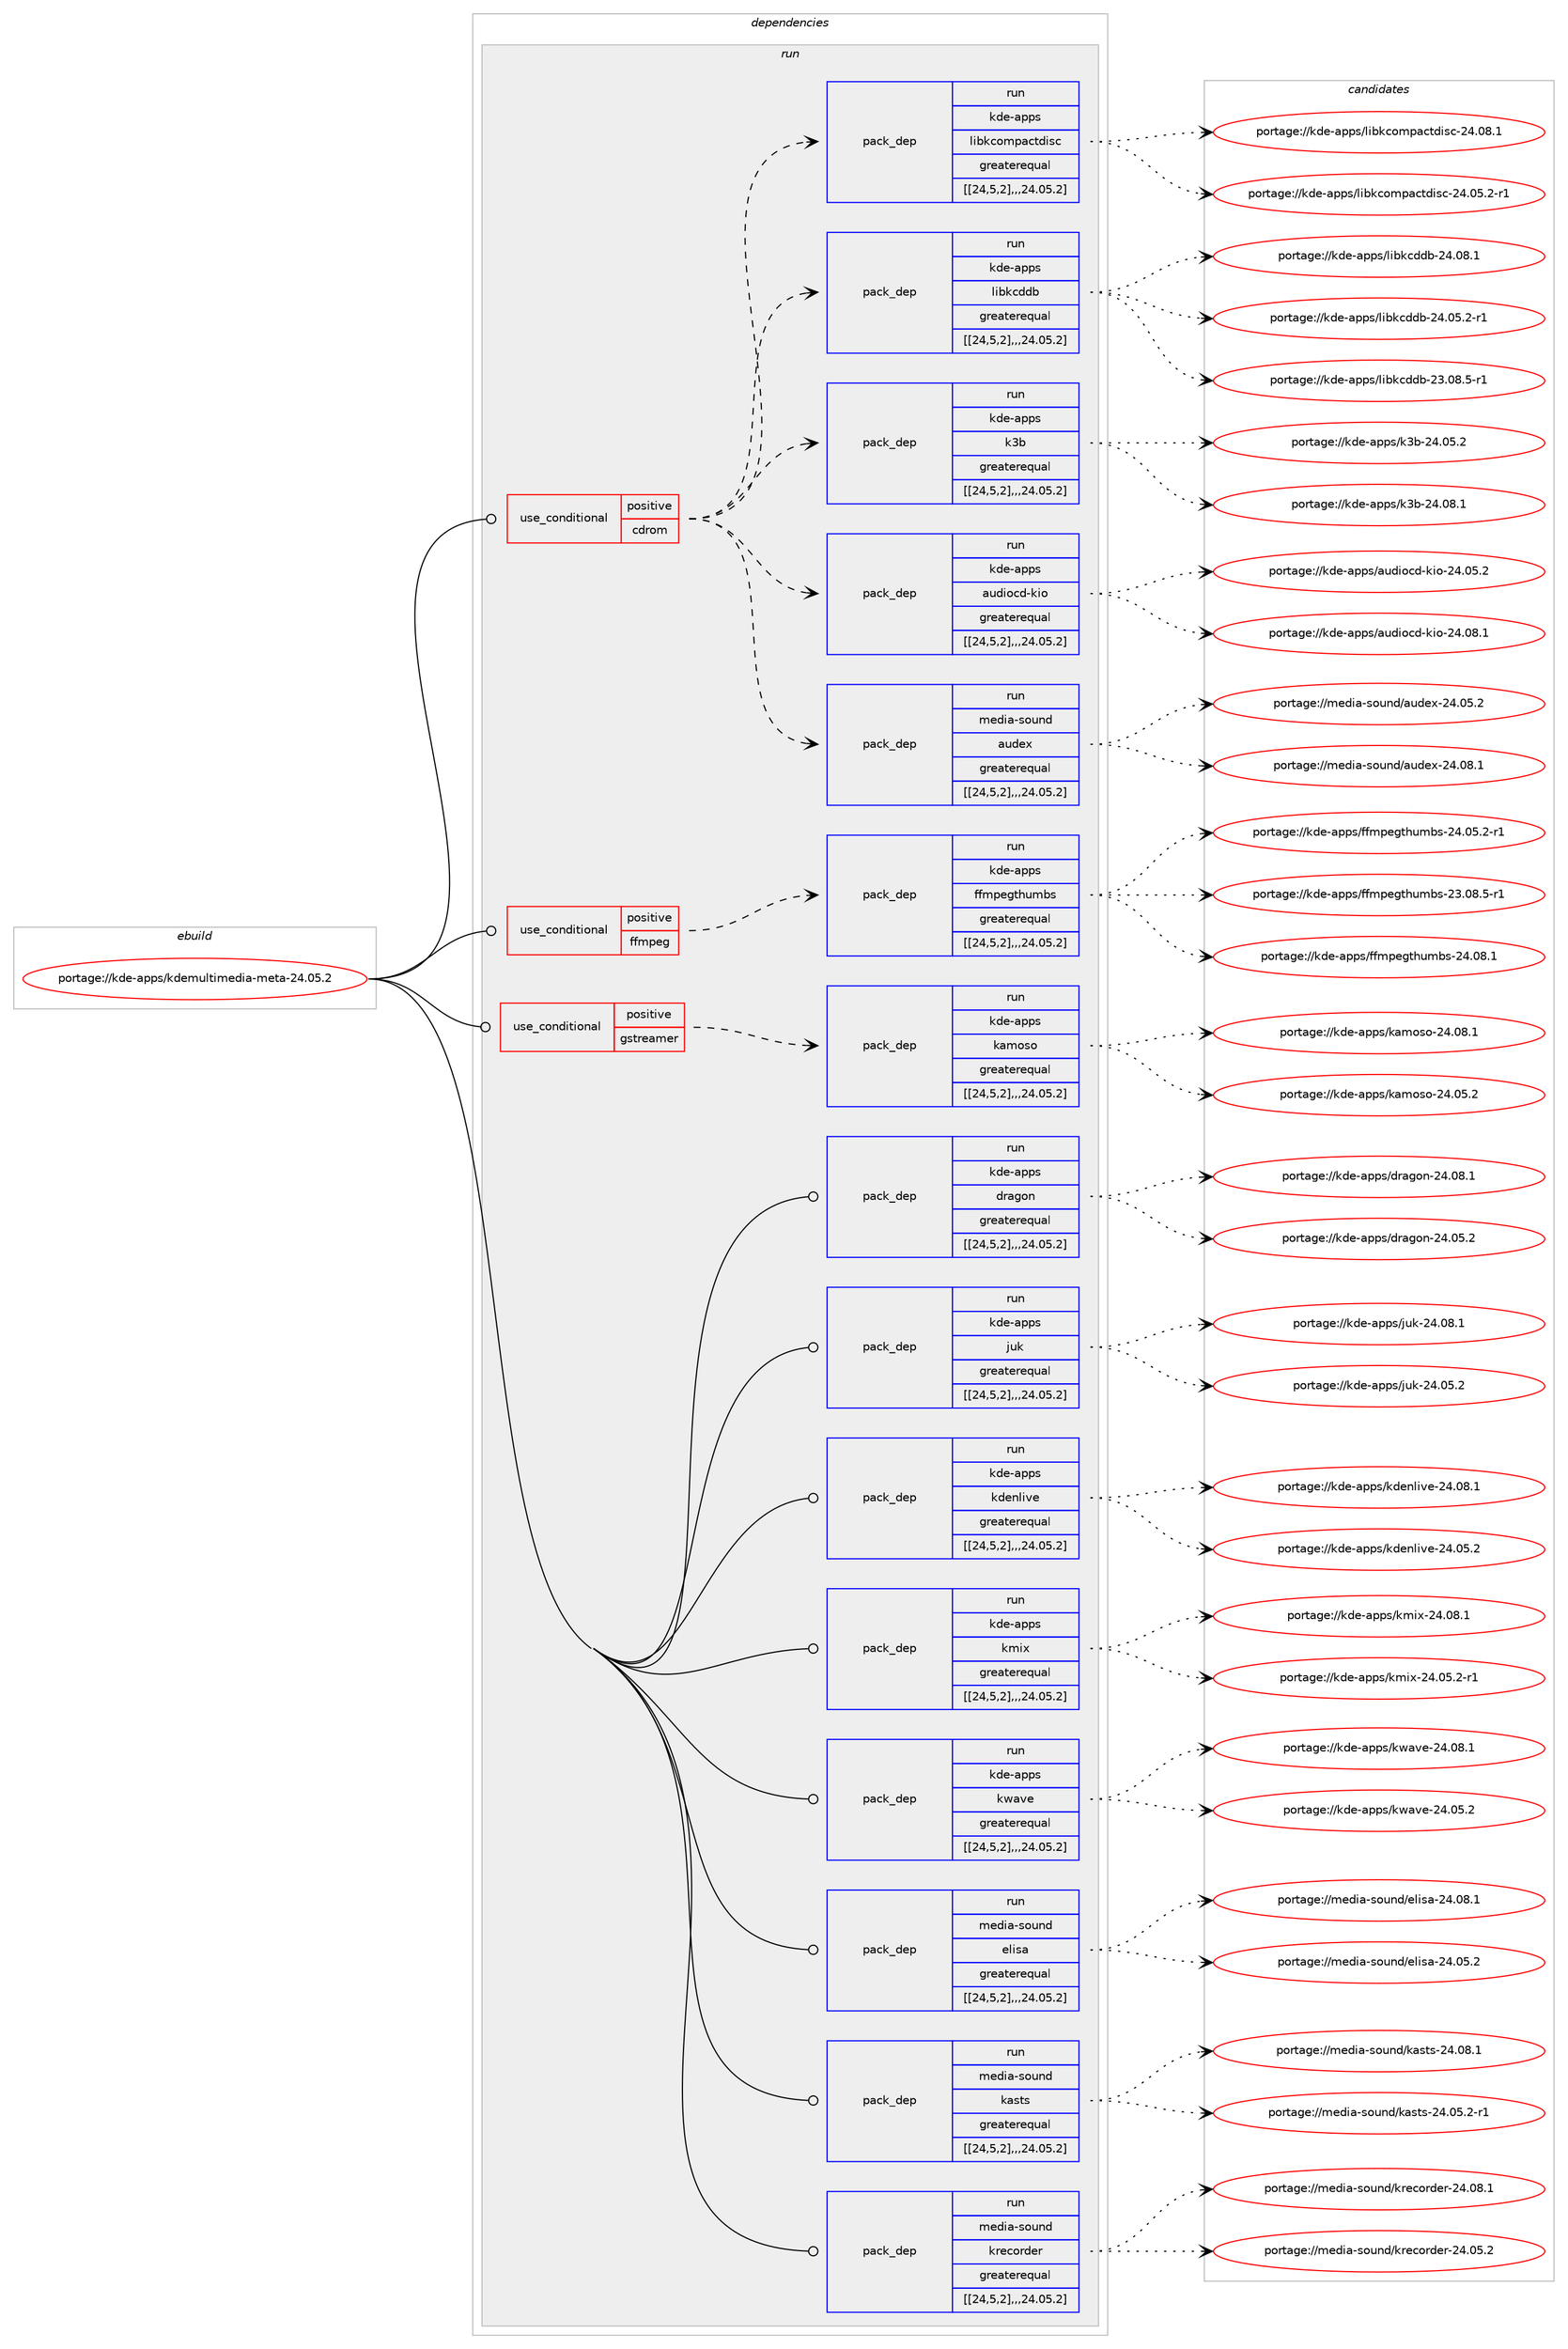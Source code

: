 digraph prolog {

# *************
# Graph options
# *************

newrank=true;
concentrate=true;
compound=true;
graph [rankdir=LR,fontname=Helvetica,fontsize=10,ranksep=1.5];#, ranksep=2.5, nodesep=0.2];
edge  [arrowhead=vee];
node  [fontname=Helvetica,fontsize=10];

# **********
# The ebuild
# **********

subgraph cluster_leftcol {
color=gray;
label=<<i>ebuild</i>>;
id [label="portage://kde-apps/kdemultimedia-meta-24.05.2", color=red, width=4, href="../kde-apps/kdemultimedia-meta-24.05.2.svg"];
}

# ****************
# The dependencies
# ****************

subgraph cluster_midcol {
color=gray;
label=<<i>dependencies</i>>;
subgraph cluster_compile {
fillcolor="#eeeeee";
style=filled;
label=<<i>compile</i>>;
}
subgraph cluster_compileandrun {
fillcolor="#eeeeee";
style=filled;
label=<<i>compile and run</i>>;
}
subgraph cluster_run {
fillcolor="#eeeeee";
style=filled;
label=<<i>run</i>>;
subgraph cond69038 {
dependency257409 [label=<<TABLE BORDER="0" CELLBORDER="1" CELLSPACING="0" CELLPADDING="4"><TR><TD ROWSPAN="3" CELLPADDING="10">use_conditional</TD></TR><TR><TD>positive</TD></TR><TR><TD>cdrom</TD></TR></TABLE>>, shape=none, color=red];
subgraph pack186608 {
dependency257410 [label=<<TABLE BORDER="0" CELLBORDER="1" CELLSPACING="0" CELLPADDING="4" WIDTH="220"><TR><TD ROWSPAN="6" CELLPADDING="30">pack_dep</TD></TR><TR><TD WIDTH="110">run</TD></TR><TR><TD>media-sound</TD></TR><TR><TD>audex</TD></TR><TR><TD>greaterequal</TD></TR><TR><TD>[[24,5,2],,,24.05.2]</TD></TR></TABLE>>, shape=none, color=blue];
}
dependency257409:e -> dependency257410:w [weight=20,style="dashed",arrowhead="vee"];
subgraph pack186609 {
dependency257411 [label=<<TABLE BORDER="0" CELLBORDER="1" CELLSPACING="0" CELLPADDING="4" WIDTH="220"><TR><TD ROWSPAN="6" CELLPADDING="30">pack_dep</TD></TR><TR><TD WIDTH="110">run</TD></TR><TR><TD>kde-apps</TD></TR><TR><TD>audiocd-kio</TD></TR><TR><TD>greaterequal</TD></TR><TR><TD>[[24,5,2],,,24.05.2]</TD></TR></TABLE>>, shape=none, color=blue];
}
dependency257409:e -> dependency257411:w [weight=20,style="dashed",arrowhead="vee"];
subgraph pack186610 {
dependency257412 [label=<<TABLE BORDER="0" CELLBORDER="1" CELLSPACING="0" CELLPADDING="4" WIDTH="220"><TR><TD ROWSPAN="6" CELLPADDING="30">pack_dep</TD></TR><TR><TD WIDTH="110">run</TD></TR><TR><TD>kde-apps</TD></TR><TR><TD>k3b</TD></TR><TR><TD>greaterequal</TD></TR><TR><TD>[[24,5,2],,,24.05.2]</TD></TR></TABLE>>, shape=none, color=blue];
}
dependency257409:e -> dependency257412:w [weight=20,style="dashed",arrowhead="vee"];
subgraph pack186611 {
dependency257413 [label=<<TABLE BORDER="0" CELLBORDER="1" CELLSPACING="0" CELLPADDING="4" WIDTH="220"><TR><TD ROWSPAN="6" CELLPADDING="30">pack_dep</TD></TR><TR><TD WIDTH="110">run</TD></TR><TR><TD>kde-apps</TD></TR><TR><TD>libkcddb</TD></TR><TR><TD>greaterequal</TD></TR><TR><TD>[[24,5,2],,,24.05.2]</TD></TR></TABLE>>, shape=none, color=blue];
}
dependency257409:e -> dependency257413:w [weight=20,style="dashed",arrowhead="vee"];
subgraph pack186612 {
dependency257414 [label=<<TABLE BORDER="0" CELLBORDER="1" CELLSPACING="0" CELLPADDING="4" WIDTH="220"><TR><TD ROWSPAN="6" CELLPADDING="30">pack_dep</TD></TR><TR><TD WIDTH="110">run</TD></TR><TR><TD>kde-apps</TD></TR><TR><TD>libkcompactdisc</TD></TR><TR><TD>greaterequal</TD></TR><TR><TD>[[24,5,2],,,24.05.2]</TD></TR></TABLE>>, shape=none, color=blue];
}
dependency257409:e -> dependency257414:w [weight=20,style="dashed",arrowhead="vee"];
}
id:e -> dependency257409:w [weight=20,style="solid",arrowhead="odot"];
subgraph cond69039 {
dependency257415 [label=<<TABLE BORDER="0" CELLBORDER="1" CELLSPACING="0" CELLPADDING="4"><TR><TD ROWSPAN="3" CELLPADDING="10">use_conditional</TD></TR><TR><TD>positive</TD></TR><TR><TD>ffmpeg</TD></TR></TABLE>>, shape=none, color=red];
subgraph pack186613 {
dependency257416 [label=<<TABLE BORDER="0" CELLBORDER="1" CELLSPACING="0" CELLPADDING="4" WIDTH="220"><TR><TD ROWSPAN="6" CELLPADDING="30">pack_dep</TD></TR><TR><TD WIDTH="110">run</TD></TR><TR><TD>kde-apps</TD></TR><TR><TD>ffmpegthumbs</TD></TR><TR><TD>greaterequal</TD></TR><TR><TD>[[24,5,2],,,24.05.2]</TD></TR></TABLE>>, shape=none, color=blue];
}
dependency257415:e -> dependency257416:w [weight=20,style="dashed",arrowhead="vee"];
}
id:e -> dependency257415:w [weight=20,style="solid",arrowhead="odot"];
subgraph cond69040 {
dependency257417 [label=<<TABLE BORDER="0" CELLBORDER="1" CELLSPACING="0" CELLPADDING="4"><TR><TD ROWSPAN="3" CELLPADDING="10">use_conditional</TD></TR><TR><TD>positive</TD></TR><TR><TD>gstreamer</TD></TR></TABLE>>, shape=none, color=red];
subgraph pack186614 {
dependency257418 [label=<<TABLE BORDER="0" CELLBORDER="1" CELLSPACING="0" CELLPADDING="4" WIDTH="220"><TR><TD ROWSPAN="6" CELLPADDING="30">pack_dep</TD></TR><TR><TD WIDTH="110">run</TD></TR><TR><TD>kde-apps</TD></TR><TR><TD>kamoso</TD></TR><TR><TD>greaterequal</TD></TR><TR><TD>[[24,5,2],,,24.05.2]</TD></TR></TABLE>>, shape=none, color=blue];
}
dependency257417:e -> dependency257418:w [weight=20,style="dashed",arrowhead="vee"];
}
id:e -> dependency257417:w [weight=20,style="solid",arrowhead="odot"];
subgraph pack186615 {
dependency257419 [label=<<TABLE BORDER="0" CELLBORDER="1" CELLSPACING="0" CELLPADDING="4" WIDTH="220"><TR><TD ROWSPAN="6" CELLPADDING="30">pack_dep</TD></TR><TR><TD WIDTH="110">run</TD></TR><TR><TD>kde-apps</TD></TR><TR><TD>dragon</TD></TR><TR><TD>greaterequal</TD></TR><TR><TD>[[24,5,2],,,24.05.2]</TD></TR></TABLE>>, shape=none, color=blue];
}
id:e -> dependency257419:w [weight=20,style="solid",arrowhead="odot"];
subgraph pack186616 {
dependency257420 [label=<<TABLE BORDER="0" CELLBORDER="1" CELLSPACING="0" CELLPADDING="4" WIDTH="220"><TR><TD ROWSPAN="6" CELLPADDING="30">pack_dep</TD></TR><TR><TD WIDTH="110">run</TD></TR><TR><TD>kde-apps</TD></TR><TR><TD>juk</TD></TR><TR><TD>greaterequal</TD></TR><TR><TD>[[24,5,2],,,24.05.2]</TD></TR></TABLE>>, shape=none, color=blue];
}
id:e -> dependency257420:w [weight=20,style="solid",arrowhead="odot"];
subgraph pack186617 {
dependency257421 [label=<<TABLE BORDER="0" CELLBORDER="1" CELLSPACING="0" CELLPADDING="4" WIDTH="220"><TR><TD ROWSPAN="6" CELLPADDING="30">pack_dep</TD></TR><TR><TD WIDTH="110">run</TD></TR><TR><TD>kde-apps</TD></TR><TR><TD>kdenlive</TD></TR><TR><TD>greaterequal</TD></TR><TR><TD>[[24,5,2],,,24.05.2]</TD></TR></TABLE>>, shape=none, color=blue];
}
id:e -> dependency257421:w [weight=20,style="solid",arrowhead="odot"];
subgraph pack186618 {
dependency257422 [label=<<TABLE BORDER="0" CELLBORDER="1" CELLSPACING="0" CELLPADDING="4" WIDTH="220"><TR><TD ROWSPAN="6" CELLPADDING="30">pack_dep</TD></TR><TR><TD WIDTH="110">run</TD></TR><TR><TD>kde-apps</TD></TR><TR><TD>kmix</TD></TR><TR><TD>greaterequal</TD></TR><TR><TD>[[24,5,2],,,24.05.2]</TD></TR></TABLE>>, shape=none, color=blue];
}
id:e -> dependency257422:w [weight=20,style="solid",arrowhead="odot"];
subgraph pack186619 {
dependency257423 [label=<<TABLE BORDER="0" CELLBORDER="1" CELLSPACING="0" CELLPADDING="4" WIDTH="220"><TR><TD ROWSPAN="6" CELLPADDING="30">pack_dep</TD></TR><TR><TD WIDTH="110">run</TD></TR><TR><TD>kde-apps</TD></TR><TR><TD>kwave</TD></TR><TR><TD>greaterequal</TD></TR><TR><TD>[[24,5,2],,,24.05.2]</TD></TR></TABLE>>, shape=none, color=blue];
}
id:e -> dependency257423:w [weight=20,style="solid",arrowhead="odot"];
subgraph pack186620 {
dependency257424 [label=<<TABLE BORDER="0" CELLBORDER="1" CELLSPACING="0" CELLPADDING="4" WIDTH="220"><TR><TD ROWSPAN="6" CELLPADDING="30">pack_dep</TD></TR><TR><TD WIDTH="110">run</TD></TR><TR><TD>media-sound</TD></TR><TR><TD>elisa</TD></TR><TR><TD>greaterequal</TD></TR><TR><TD>[[24,5,2],,,24.05.2]</TD></TR></TABLE>>, shape=none, color=blue];
}
id:e -> dependency257424:w [weight=20,style="solid",arrowhead="odot"];
subgraph pack186621 {
dependency257425 [label=<<TABLE BORDER="0" CELLBORDER="1" CELLSPACING="0" CELLPADDING="4" WIDTH="220"><TR><TD ROWSPAN="6" CELLPADDING="30">pack_dep</TD></TR><TR><TD WIDTH="110">run</TD></TR><TR><TD>media-sound</TD></TR><TR><TD>kasts</TD></TR><TR><TD>greaterequal</TD></TR><TR><TD>[[24,5,2],,,24.05.2]</TD></TR></TABLE>>, shape=none, color=blue];
}
id:e -> dependency257425:w [weight=20,style="solid",arrowhead="odot"];
subgraph pack186622 {
dependency257426 [label=<<TABLE BORDER="0" CELLBORDER="1" CELLSPACING="0" CELLPADDING="4" WIDTH="220"><TR><TD ROWSPAN="6" CELLPADDING="30">pack_dep</TD></TR><TR><TD WIDTH="110">run</TD></TR><TR><TD>media-sound</TD></TR><TR><TD>krecorder</TD></TR><TR><TD>greaterequal</TD></TR><TR><TD>[[24,5,2],,,24.05.2]</TD></TR></TABLE>>, shape=none, color=blue];
}
id:e -> dependency257426:w [weight=20,style="solid",arrowhead="odot"];
}
}

# **************
# The candidates
# **************

subgraph cluster_choices {
rank=same;
color=gray;
label=<<i>candidates</i>>;

subgraph choice186608 {
color=black;
nodesep=1;
choice109101100105974511511111711010047971171001011204550524648564649 [label="portage://media-sound/audex-24.08.1", color=red, width=4,href="../media-sound/audex-24.08.1.svg"];
choice109101100105974511511111711010047971171001011204550524648534650 [label="portage://media-sound/audex-24.05.2", color=red, width=4,href="../media-sound/audex-24.05.2.svg"];
dependency257410:e -> choice109101100105974511511111711010047971171001011204550524648564649:w [style=dotted,weight="100"];
dependency257410:e -> choice109101100105974511511111711010047971171001011204550524648534650:w [style=dotted,weight="100"];
}
subgraph choice186609 {
color=black;
nodesep=1;
choice1071001014597112112115479711710010511199100451071051114550524648564649 [label="portage://kde-apps/audiocd-kio-24.08.1", color=red, width=4,href="../kde-apps/audiocd-kio-24.08.1.svg"];
choice1071001014597112112115479711710010511199100451071051114550524648534650 [label="portage://kde-apps/audiocd-kio-24.05.2", color=red, width=4,href="../kde-apps/audiocd-kio-24.05.2.svg"];
dependency257411:e -> choice1071001014597112112115479711710010511199100451071051114550524648564649:w [style=dotted,weight="100"];
dependency257411:e -> choice1071001014597112112115479711710010511199100451071051114550524648534650:w [style=dotted,weight="100"];
}
subgraph choice186610 {
color=black;
nodesep=1;
choice10710010145971121121154710751984550524648564649 [label="portage://kde-apps/k3b-24.08.1", color=red, width=4,href="../kde-apps/k3b-24.08.1.svg"];
choice10710010145971121121154710751984550524648534650 [label="portage://kde-apps/k3b-24.05.2", color=red, width=4,href="../kde-apps/k3b-24.05.2.svg"];
dependency257412:e -> choice10710010145971121121154710751984550524648564649:w [style=dotted,weight="100"];
dependency257412:e -> choice10710010145971121121154710751984550524648534650:w [style=dotted,weight="100"];
}
subgraph choice186611 {
color=black;
nodesep=1;
choice1071001014597112112115471081059810799100100984550524648564649 [label="portage://kde-apps/libkcddb-24.08.1", color=red, width=4,href="../kde-apps/libkcddb-24.08.1.svg"];
choice10710010145971121121154710810598107991001009845505246485346504511449 [label="portage://kde-apps/libkcddb-24.05.2-r1", color=red, width=4,href="../kde-apps/libkcddb-24.05.2-r1.svg"];
choice10710010145971121121154710810598107991001009845505146485646534511449 [label="portage://kde-apps/libkcddb-23.08.5-r1", color=red, width=4,href="../kde-apps/libkcddb-23.08.5-r1.svg"];
dependency257413:e -> choice1071001014597112112115471081059810799100100984550524648564649:w [style=dotted,weight="100"];
dependency257413:e -> choice10710010145971121121154710810598107991001009845505246485346504511449:w [style=dotted,weight="100"];
dependency257413:e -> choice10710010145971121121154710810598107991001009845505146485646534511449:w [style=dotted,weight="100"];
}
subgraph choice186612 {
color=black;
nodesep=1;
choice10710010145971121121154710810598107991111091129799116100105115994550524648564649 [label="portage://kde-apps/libkcompactdisc-24.08.1", color=red, width=4,href="../kde-apps/libkcompactdisc-24.08.1.svg"];
choice107100101459711211211547108105981079911110911297991161001051159945505246485346504511449 [label="portage://kde-apps/libkcompactdisc-24.05.2-r1", color=red, width=4,href="../kde-apps/libkcompactdisc-24.05.2-r1.svg"];
dependency257414:e -> choice10710010145971121121154710810598107991111091129799116100105115994550524648564649:w [style=dotted,weight="100"];
dependency257414:e -> choice107100101459711211211547108105981079911110911297991161001051159945505246485346504511449:w [style=dotted,weight="100"];
}
subgraph choice186613 {
color=black;
nodesep=1;
choice107100101459711211211547102102109112101103116104117109981154550524648564649 [label="portage://kde-apps/ffmpegthumbs-24.08.1", color=red, width=4,href="../kde-apps/ffmpegthumbs-24.08.1.svg"];
choice1071001014597112112115471021021091121011031161041171099811545505246485346504511449 [label="portage://kde-apps/ffmpegthumbs-24.05.2-r1", color=red, width=4,href="../kde-apps/ffmpegthumbs-24.05.2-r1.svg"];
choice1071001014597112112115471021021091121011031161041171099811545505146485646534511449 [label="portage://kde-apps/ffmpegthumbs-23.08.5-r1", color=red, width=4,href="../kde-apps/ffmpegthumbs-23.08.5-r1.svg"];
dependency257416:e -> choice107100101459711211211547102102109112101103116104117109981154550524648564649:w [style=dotted,weight="100"];
dependency257416:e -> choice1071001014597112112115471021021091121011031161041171099811545505246485346504511449:w [style=dotted,weight="100"];
dependency257416:e -> choice1071001014597112112115471021021091121011031161041171099811545505146485646534511449:w [style=dotted,weight="100"];
}
subgraph choice186614 {
color=black;
nodesep=1;
choice107100101459711211211547107971091111151114550524648564649 [label="portage://kde-apps/kamoso-24.08.1", color=red, width=4,href="../kde-apps/kamoso-24.08.1.svg"];
choice107100101459711211211547107971091111151114550524648534650 [label="portage://kde-apps/kamoso-24.05.2", color=red, width=4,href="../kde-apps/kamoso-24.05.2.svg"];
dependency257418:e -> choice107100101459711211211547107971091111151114550524648564649:w [style=dotted,weight="100"];
dependency257418:e -> choice107100101459711211211547107971091111151114550524648534650:w [style=dotted,weight="100"];
}
subgraph choice186615 {
color=black;
nodesep=1;
choice107100101459711211211547100114971031111104550524648564649 [label="portage://kde-apps/dragon-24.08.1", color=red, width=4,href="../kde-apps/dragon-24.08.1.svg"];
choice107100101459711211211547100114971031111104550524648534650 [label="portage://kde-apps/dragon-24.05.2", color=red, width=4,href="../kde-apps/dragon-24.05.2.svg"];
dependency257419:e -> choice107100101459711211211547100114971031111104550524648564649:w [style=dotted,weight="100"];
dependency257419:e -> choice107100101459711211211547100114971031111104550524648534650:w [style=dotted,weight="100"];
}
subgraph choice186616 {
color=black;
nodesep=1;
choice1071001014597112112115471061171074550524648564649 [label="portage://kde-apps/juk-24.08.1", color=red, width=4,href="../kde-apps/juk-24.08.1.svg"];
choice1071001014597112112115471061171074550524648534650 [label="portage://kde-apps/juk-24.05.2", color=red, width=4,href="../kde-apps/juk-24.05.2.svg"];
dependency257420:e -> choice1071001014597112112115471061171074550524648564649:w [style=dotted,weight="100"];
dependency257420:e -> choice1071001014597112112115471061171074550524648534650:w [style=dotted,weight="100"];
}
subgraph choice186617 {
color=black;
nodesep=1;
choice1071001014597112112115471071001011101081051181014550524648564649 [label="portage://kde-apps/kdenlive-24.08.1", color=red, width=4,href="../kde-apps/kdenlive-24.08.1.svg"];
choice1071001014597112112115471071001011101081051181014550524648534650 [label="portage://kde-apps/kdenlive-24.05.2", color=red, width=4,href="../kde-apps/kdenlive-24.05.2.svg"];
dependency257421:e -> choice1071001014597112112115471071001011101081051181014550524648564649:w [style=dotted,weight="100"];
dependency257421:e -> choice1071001014597112112115471071001011101081051181014550524648534650:w [style=dotted,weight="100"];
}
subgraph choice186618 {
color=black;
nodesep=1;
choice1071001014597112112115471071091051204550524648564649 [label="portage://kde-apps/kmix-24.08.1", color=red, width=4,href="../kde-apps/kmix-24.08.1.svg"];
choice10710010145971121121154710710910512045505246485346504511449 [label="portage://kde-apps/kmix-24.05.2-r1", color=red, width=4,href="../kde-apps/kmix-24.05.2-r1.svg"];
dependency257422:e -> choice1071001014597112112115471071091051204550524648564649:w [style=dotted,weight="100"];
dependency257422:e -> choice10710010145971121121154710710910512045505246485346504511449:w [style=dotted,weight="100"];
}
subgraph choice186619 {
color=black;
nodesep=1;
choice107100101459711211211547107119971181014550524648564649 [label="portage://kde-apps/kwave-24.08.1", color=red, width=4,href="../kde-apps/kwave-24.08.1.svg"];
choice107100101459711211211547107119971181014550524648534650 [label="portage://kde-apps/kwave-24.05.2", color=red, width=4,href="../kde-apps/kwave-24.05.2.svg"];
dependency257423:e -> choice107100101459711211211547107119971181014550524648564649:w [style=dotted,weight="100"];
dependency257423:e -> choice107100101459711211211547107119971181014550524648534650:w [style=dotted,weight="100"];
}
subgraph choice186620 {
color=black;
nodesep=1;
choice109101100105974511511111711010047101108105115974550524648564649 [label="portage://media-sound/elisa-24.08.1", color=red, width=4,href="../media-sound/elisa-24.08.1.svg"];
choice109101100105974511511111711010047101108105115974550524648534650 [label="portage://media-sound/elisa-24.05.2", color=red, width=4,href="../media-sound/elisa-24.05.2.svg"];
dependency257424:e -> choice109101100105974511511111711010047101108105115974550524648564649:w [style=dotted,weight="100"];
dependency257424:e -> choice109101100105974511511111711010047101108105115974550524648534650:w [style=dotted,weight="100"];
}
subgraph choice186621 {
color=black;
nodesep=1;
choice109101100105974511511111711010047107971151161154550524648564649 [label="portage://media-sound/kasts-24.08.1", color=red, width=4,href="../media-sound/kasts-24.08.1.svg"];
choice1091011001059745115111117110100471079711511611545505246485346504511449 [label="portage://media-sound/kasts-24.05.2-r1", color=red, width=4,href="../media-sound/kasts-24.05.2-r1.svg"];
dependency257425:e -> choice109101100105974511511111711010047107971151161154550524648564649:w [style=dotted,weight="100"];
dependency257425:e -> choice1091011001059745115111117110100471079711511611545505246485346504511449:w [style=dotted,weight="100"];
}
subgraph choice186622 {
color=black;
nodesep=1;
choice109101100105974511511111711010047107114101991111141001011144550524648564649 [label="portage://media-sound/krecorder-24.08.1", color=red, width=4,href="../media-sound/krecorder-24.08.1.svg"];
choice109101100105974511511111711010047107114101991111141001011144550524648534650 [label="portage://media-sound/krecorder-24.05.2", color=red, width=4,href="../media-sound/krecorder-24.05.2.svg"];
dependency257426:e -> choice109101100105974511511111711010047107114101991111141001011144550524648564649:w [style=dotted,weight="100"];
dependency257426:e -> choice109101100105974511511111711010047107114101991111141001011144550524648534650:w [style=dotted,weight="100"];
}
}

}
